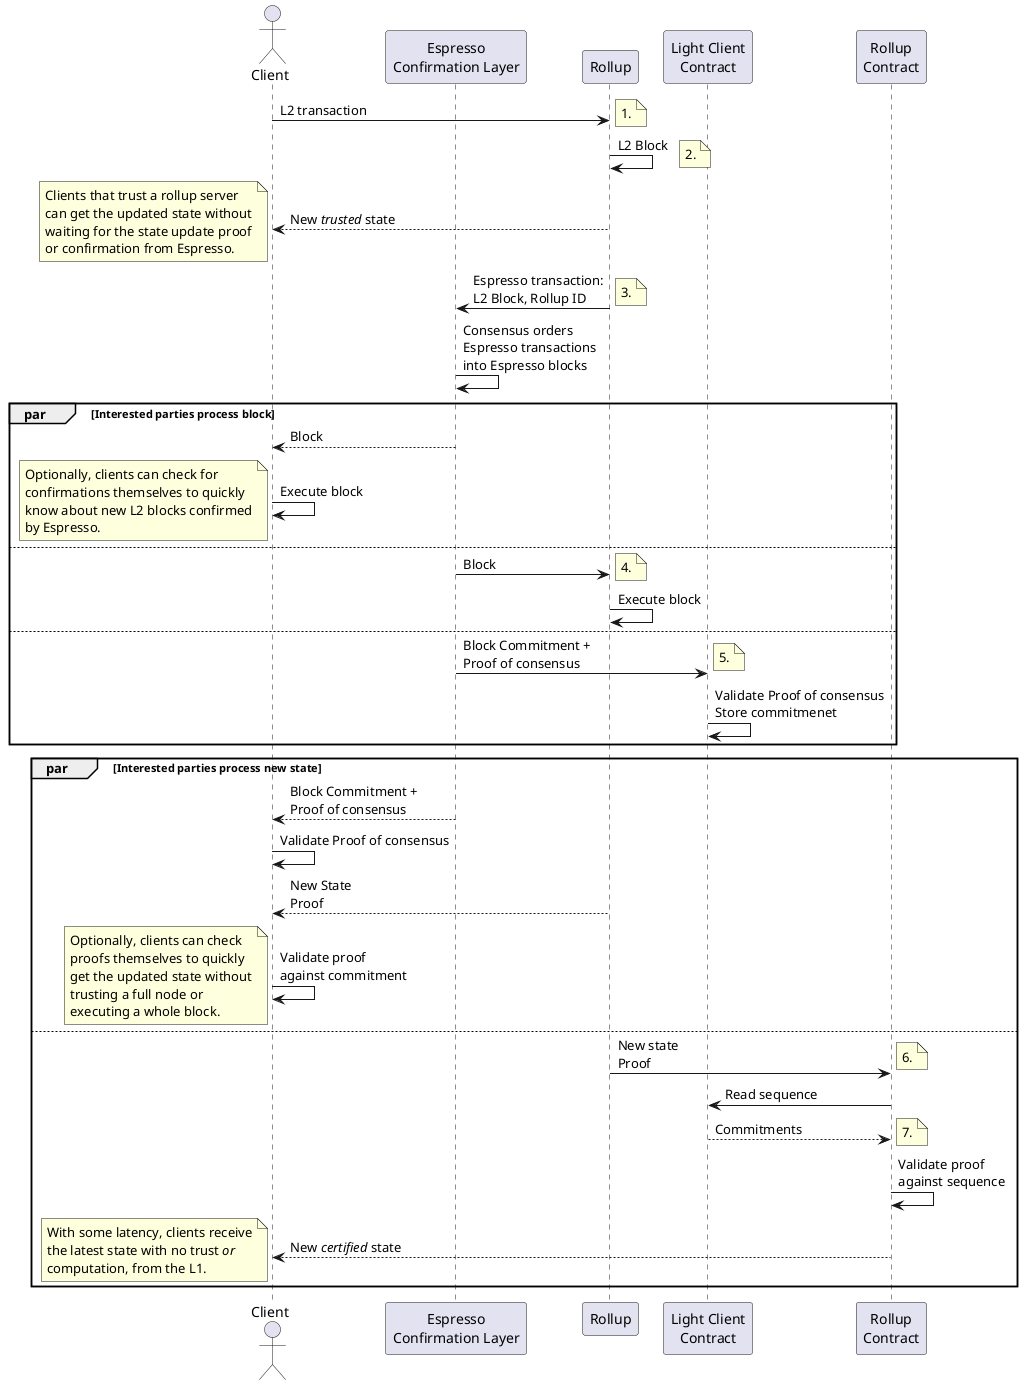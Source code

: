 @startuml
actor Client
participant "Espresso\nConfirmation Layer" as Esp
participant Rollup as L2
participant "Light Client\nContract" as LC
participant "Rollup\nContract" as L2_L1

Client -> L2 : L2 transaction
note right
1.
end note

L2 -> L2: L2 Block
note right
2.
end note

Client <-- L2 : New <i>trusted</i> state
note left
Clients that trust a rollup server
can get the updated state without
waiting for the state update proof
or confirmation from Espresso.
end note

L2 -> Esp : Espresso transaction:\nL2 Block, Rollup ID
note right
3.
end note

Esp -> Esp : Consensus orders\nEspresso transactions\ninto Espresso blocks

par Interested parties process block

Client <-- Esp : Block
Client -> Client : Execute block
note left
Optionally, clients can check for
confirmations themselves to quickly
know about new L2 blocks confirmed
by Espresso.
end note

else

Esp -> L2 : Block
note right
4.
end note
L2 -> L2 : Execute block

else

Esp -> LC : Block Commitment +\nProof of consensus
note right
5.
end note
LC -> LC: Validate Proof of consensus\nStore commitmenet

end

par Interested parties process new state

Client <-- Esp : Block Commitment +\nProof of consensus
Client -> Client : Validate Proof of consensus
Client <-- L2 : New State\nProof
Client -> Client : Validate proof\nagainst commitment
note left
Optionally, clients can check
proofs themselves to quickly
get the updated state without
trusting a full node or
executing a whole block.
end note


else

L2 -> L2_L1 : New state\nProof
note right
6.
end note
L2_L1 -> LC : Read sequence
L2_L1 <-- LC: Commitments
note right
7.
end note
L2_L1 -> L2_L1 : Validate proof\nagainst sequence
Client <-- L2_L1 : New <i>certified</i> state
note left
With some latency, clients receive
the latest state with no trust <i>or</i>
computation, from the L1.
end note

end
@enduml
